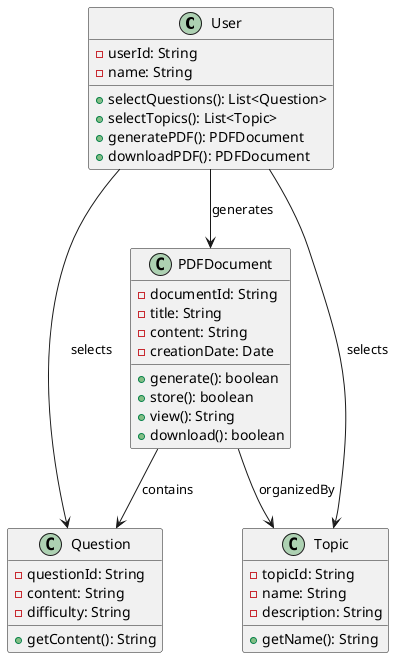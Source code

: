 @startuml
class User {
    - userId: String
    - name: String
    + selectQuestions(): List<Question>
    + selectTopics(): List<Topic>
    + generatePDF(): PDFDocument
    + downloadPDF(): PDFDocument
}

class Question {
    - questionId: String
    - content: String
    - difficulty: String
    + getContent(): String
}

class Topic {
    - topicId: String
    - name: String
    - description: String
    + getName(): String
}

class PDFDocument {
    - documentId: String
    - title: String
    - content: String
    - creationDate: Date
    + generate(): boolean
    + store(): boolean
    + view(): String
    + download(): boolean
}

User --> Question : selects
User --> Topic : selects
User --> PDFDocument : generates
PDFDocument --> Question : contains
PDFDocument --> Topic : organizedBy
@enduml